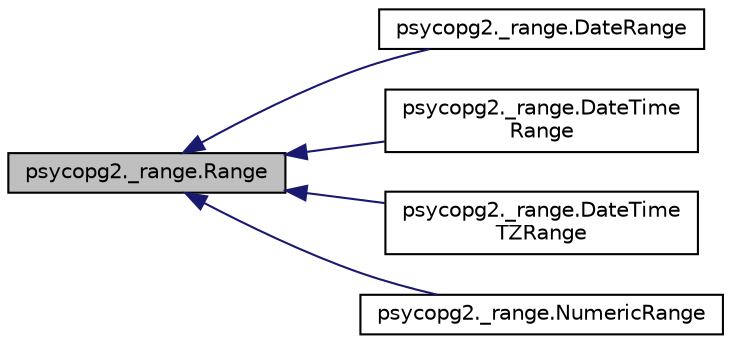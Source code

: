digraph "psycopg2._range.Range"
{
 // LATEX_PDF_SIZE
  edge [fontname="Helvetica",fontsize="10",labelfontname="Helvetica",labelfontsize="10"];
  node [fontname="Helvetica",fontsize="10",shape=record];
  rankdir="LR";
  Node1 [label="psycopg2._range.Range",height=0.2,width=0.4,color="black", fillcolor="grey75", style="filled", fontcolor="black",tooltip=" "];
  Node1 -> Node2 [dir="back",color="midnightblue",fontsize="10",style="solid",fontname="Helvetica"];
  Node2 [label="psycopg2._range.DateRange",height=0.2,width=0.4,color="black", fillcolor="white", style="filled",URL="$classpsycopg2_1_1__range_1_1_date_range.html",tooltip=" "];
  Node1 -> Node3 [dir="back",color="midnightblue",fontsize="10",style="solid",fontname="Helvetica"];
  Node3 [label="psycopg2._range.DateTime\lRange",height=0.2,width=0.4,color="black", fillcolor="white", style="filled",URL="$classpsycopg2_1_1__range_1_1_date_time_range.html",tooltip=" "];
  Node1 -> Node4 [dir="back",color="midnightblue",fontsize="10",style="solid",fontname="Helvetica"];
  Node4 [label="psycopg2._range.DateTime\lTZRange",height=0.2,width=0.4,color="black", fillcolor="white", style="filled",URL="$classpsycopg2_1_1__range_1_1_date_time_t_z_range.html",tooltip=" "];
  Node1 -> Node5 [dir="back",color="midnightblue",fontsize="10",style="solid",fontname="Helvetica"];
  Node5 [label="psycopg2._range.NumericRange",height=0.2,width=0.4,color="black", fillcolor="white", style="filled",URL="$classpsycopg2_1_1__range_1_1_numeric_range.html",tooltip=" "];
}
